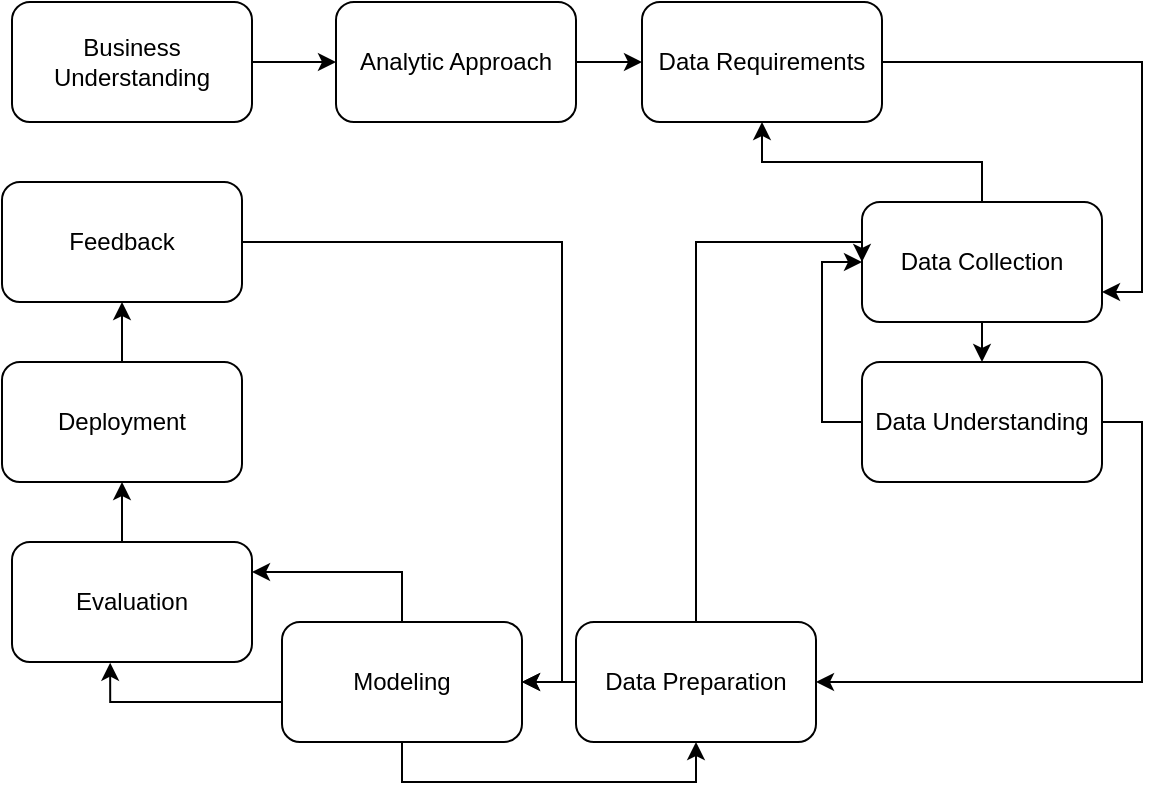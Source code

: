 <mxfile version="15.5.0" type="github">
  <diagram name="Page-1" id="12e1b939-464a-85fe-373e-61e167be1490">
    <mxGraphModel dx="1550" dy="786" grid="1" gridSize="10" guides="1" tooltips="1" connect="1" arrows="1" fold="1" page="1" pageScale="1.5" pageWidth="1169" pageHeight="826" background="none" math="0" shadow="0">
      <root>
        <mxCell id="0" />
        <mxCell id="1" parent="0" />
        <mxCell id="uOtaQ9722JwcPOMDpqTp-11" style="edgeStyle=orthogonalEdgeStyle;rounded=0;orthogonalLoop=1;jettySize=auto;html=1;exitX=1;exitY=0.5;exitDx=0;exitDy=0;entryX=0;entryY=0.5;entryDx=0;entryDy=0;" edge="1" parent="1" source="uOtaQ9722JwcPOMDpqTp-1" target="uOtaQ9722JwcPOMDpqTp-2">
          <mxGeometry relative="1" as="geometry" />
        </mxCell>
        <mxCell id="uOtaQ9722JwcPOMDpqTp-1" value="Business Understanding" style="rounded=1;whiteSpace=wrap;html=1;" vertex="1" parent="1">
          <mxGeometry x="195" y="430" width="120" height="60" as="geometry" />
        </mxCell>
        <mxCell id="uOtaQ9722JwcPOMDpqTp-12" style="edgeStyle=orthogonalEdgeStyle;rounded=0;orthogonalLoop=1;jettySize=auto;html=1;exitX=1;exitY=0.5;exitDx=0;exitDy=0;" edge="1" parent="1" source="uOtaQ9722JwcPOMDpqTp-2" target="uOtaQ9722JwcPOMDpqTp-3">
          <mxGeometry relative="1" as="geometry" />
        </mxCell>
        <mxCell id="uOtaQ9722JwcPOMDpqTp-2" value="Analytic Approach&lt;span style=&quot;color: rgba(0 , 0 , 0 , 0) ; font-family: monospace ; font-size: 0px&quot;&gt;%3CmxGraphModel%3E%3Croot%3E%3CmxCell%20id%3D%220%22%2F%3E%3CmxCell%20id%3D%221%22%20parent%3D%220%22%2F%3E%3CmxCell%20id%3D%222%22%20value%3D%22Business%20Understanding%22%20style%3D%22rounded%3D1%3BwhiteSpace%3Dwrap%3Bhtml%3D1%3B%22%20vertex%3D%221%22%20parent%3D%221%22%3E%3CmxGeometry%20x%3D%22180%22%20y%3D%22430%22%20width%3D%22120%22%20height%3D%2260%22%20as%3D%22geometry%22%2F%3E%3C%2FmxCell%3E%3C%2Froot%3E%3C%2FmxGraphModel%3E&lt;/span&gt;" style="rounded=1;whiteSpace=wrap;html=1;" vertex="1" parent="1">
          <mxGeometry x="357" y="430" width="120" height="60" as="geometry" />
        </mxCell>
        <mxCell id="uOtaQ9722JwcPOMDpqTp-13" style="edgeStyle=orthogonalEdgeStyle;rounded=0;orthogonalLoop=1;jettySize=auto;html=1;exitX=1;exitY=0.5;exitDx=0;exitDy=0;entryX=1;entryY=0.75;entryDx=0;entryDy=0;" edge="1" parent="1" source="uOtaQ9722JwcPOMDpqTp-3" target="uOtaQ9722JwcPOMDpqTp-4">
          <mxGeometry relative="1" as="geometry" />
        </mxCell>
        <mxCell id="uOtaQ9722JwcPOMDpqTp-3" value="Data Requirements" style="rounded=1;whiteSpace=wrap;html=1;" vertex="1" parent="1">
          <mxGeometry x="510" y="430" width="120" height="60" as="geometry" />
        </mxCell>
        <mxCell id="uOtaQ9722JwcPOMDpqTp-14" style="edgeStyle=orthogonalEdgeStyle;rounded=0;orthogonalLoop=1;jettySize=auto;html=1;exitX=0.5;exitY=0;exitDx=0;exitDy=0;entryX=0.5;entryY=1;entryDx=0;entryDy=0;" edge="1" parent="1" source="uOtaQ9722JwcPOMDpqTp-4" target="uOtaQ9722JwcPOMDpqTp-3">
          <mxGeometry relative="1" as="geometry" />
        </mxCell>
        <mxCell id="uOtaQ9722JwcPOMDpqTp-15" style="edgeStyle=orthogonalEdgeStyle;rounded=0;orthogonalLoop=1;jettySize=auto;html=1;exitX=0.5;exitY=1;exitDx=0;exitDy=0;entryX=0.5;entryY=0;entryDx=0;entryDy=0;" edge="1" parent="1" source="uOtaQ9722JwcPOMDpqTp-4" target="uOtaQ9722JwcPOMDpqTp-5">
          <mxGeometry relative="1" as="geometry" />
        </mxCell>
        <mxCell id="uOtaQ9722JwcPOMDpqTp-4" value="Data Collection" style="rounded=1;whiteSpace=wrap;html=1;" vertex="1" parent="1">
          <mxGeometry x="620" y="530" width="120" height="60" as="geometry" />
        </mxCell>
        <mxCell id="uOtaQ9722JwcPOMDpqTp-16" style="edgeStyle=orthogonalEdgeStyle;rounded=0;orthogonalLoop=1;jettySize=auto;html=1;exitX=0;exitY=0.5;exitDx=0;exitDy=0;entryX=0;entryY=0.5;entryDx=0;entryDy=0;" edge="1" parent="1" source="uOtaQ9722JwcPOMDpqTp-5" target="uOtaQ9722JwcPOMDpqTp-4">
          <mxGeometry relative="1" as="geometry" />
        </mxCell>
        <mxCell id="uOtaQ9722JwcPOMDpqTp-17" style="edgeStyle=orthogonalEdgeStyle;rounded=0;orthogonalLoop=1;jettySize=auto;html=1;exitX=1;exitY=0.5;exitDx=0;exitDy=0;entryX=1;entryY=0.5;entryDx=0;entryDy=0;" edge="1" parent="1" source="uOtaQ9722JwcPOMDpqTp-5" target="uOtaQ9722JwcPOMDpqTp-6">
          <mxGeometry relative="1" as="geometry" />
        </mxCell>
        <mxCell id="uOtaQ9722JwcPOMDpqTp-5" value="Data Understanding" style="rounded=1;whiteSpace=wrap;html=1;" vertex="1" parent="1">
          <mxGeometry x="620" y="610" width="120" height="60" as="geometry" />
        </mxCell>
        <mxCell id="uOtaQ9722JwcPOMDpqTp-18" style="edgeStyle=orthogonalEdgeStyle;rounded=0;orthogonalLoop=1;jettySize=auto;html=1;exitX=0.5;exitY=0;exitDx=0;exitDy=0;entryX=0;entryY=0.5;entryDx=0;entryDy=0;" edge="1" parent="1" source="uOtaQ9722JwcPOMDpqTp-6" target="uOtaQ9722JwcPOMDpqTp-4">
          <mxGeometry relative="1" as="geometry">
            <Array as="points">
              <mxPoint x="537" y="550" />
              <mxPoint x="620" y="550" />
            </Array>
          </mxGeometry>
        </mxCell>
        <mxCell id="uOtaQ9722JwcPOMDpqTp-19" style="edgeStyle=orthogonalEdgeStyle;rounded=0;orthogonalLoop=1;jettySize=auto;html=1;exitX=0;exitY=0.5;exitDx=0;exitDy=0;entryX=1;entryY=0.5;entryDx=0;entryDy=0;" edge="1" parent="1" source="uOtaQ9722JwcPOMDpqTp-6" target="uOtaQ9722JwcPOMDpqTp-7">
          <mxGeometry relative="1" as="geometry" />
        </mxCell>
        <mxCell id="uOtaQ9722JwcPOMDpqTp-6" value="Data Preparation" style="rounded=1;whiteSpace=wrap;html=1;" vertex="1" parent="1">
          <mxGeometry x="477" y="740" width="120" height="60" as="geometry" />
        </mxCell>
        <mxCell id="uOtaQ9722JwcPOMDpqTp-20" style="edgeStyle=orthogonalEdgeStyle;rounded=0;orthogonalLoop=1;jettySize=auto;html=1;exitX=0.5;exitY=1;exitDx=0;exitDy=0;entryX=0.5;entryY=1;entryDx=0;entryDy=0;" edge="1" parent="1" source="uOtaQ9722JwcPOMDpqTp-7" target="uOtaQ9722JwcPOMDpqTp-6">
          <mxGeometry relative="1" as="geometry" />
        </mxCell>
        <mxCell id="uOtaQ9722JwcPOMDpqTp-21" style="edgeStyle=orthogonalEdgeStyle;rounded=0;orthogonalLoop=1;jettySize=auto;html=1;exitX=0;exitY=0.5;exitDx=0;exitDy=0;entryX=0.409;entryY=1.006;entryDx=0;entryDy=0;entryPerimeter=0;" edge="1" parent="1" source="uOtaQ9722JwcPOMDpqTp-7" target="uOtaQ9722JwcPOMDpqTp-8">
          <mxGeometry relative="1" as="geometry">
            <Array as="points">
              <mxPoint x="330" y="780" />
              <mxPoint x="244" y="780" />
            </Array>
          </mxGeometry>
        </mxCell>
        <mxCell id="uOtaQ9722JwcPOMDpqTp-24" style="edgeStyle=orthogonalEdgeStyle;rounded=0;orthogonalLoop=1;jettySize=auto;html=1;exitX=0.5;exitY=0;exitDx=0;exitDy=0;entryX=1;entryY=0.25;entryDx=0;entryDy=0;" edge="1" parent="1" source="uOtaQ9722JwcPOMDpqTp-7" target="uOtaQ9722JwcPOMDpqTp-8">
          <mxGeometry relative="1" as="geometry" />
        </mxCell>
        <mxCell id="uOtaQ9722JwcPOMDpqTp-7" value="Modeling" style="rounded=1;whiteSpace=wrap;html=1;" vertex="1" parent="1">
          <mxGeometry x="330" y="740" width="120" height="60" as="geometry" />
        </mxCell>
        <mxCell id="uOtaQ9722JwcPOMDpqTp-25" style="edgeStyle=orthogonalEdgeStyle;rounded=0;orthogonalLoop=1;jettySize=auto;html=1;exitX=0.5;exitY=0;exitDx=0;exitDy=0;entryX=0.5;entryY=1;entryDx=0;entryDy=0;" edge="1" parent="1" source="uOtaQ9722JwcPOMDpqTp-8" target="uOtaQ9722JwcPOMDpqTp-9">
          <mxGeometry relative="1" as="geometry" />
        </mxCell>
        <mxCell id="uOtaQ9722JwcPOMDpqTp-8" value="Evaluation&lt;span style=&quot;color: rgba(0 , 0 , 0 , 0) ; font-family: monospace ; font-size: 0px&quot;&gt;%3CmxGraphModel%3E%3Croot%3E%3CmxCell%20id%3D%220%22%2F%3E%3CmxCell%20id%3D%221%22%20parent%3D%220%22%2F%3E%3CmxCell%20id%3D%222%22%20value%3D%22Modeling%22%20style%3D%22rounded%3D1%3BwhiteSpace%3Dwrap%3Bhtml%3D1%3B%22%20vertex%3D%221%22%20parent%3D%221%22%3E%3CmxGeometry%20x%3D%22290%22%20y%3D%22740%22%20width%3D%22120%22%20height%3D%2260%22%20as%3D%22geometry%22%2F%3E%3C%2FmxCell%3E%3C%2Froot%3E%3C%2FmxGraphModel%3E&lt;/span&gt;" style="rounded=1;whiteSpace=wrap;html=1;" vertex="1" parent="1">
          <mxGeometry x="195" y="700" width="120" height="60" as="geometry" />
        </mxCell>
        <mxCell id="uOtaQ9722JwcPOMDpqTp-26" style="edgeStyle=orthogonalEdgeStyle;rounded=0;orthogonalLoop=1;jettySize=auto;html=1;exitX=0.5;exitY=0;exitDx=0;exitDy=0;entryX=0.5;entryY=1;entryDx=0;entryDy=0;" edge="1" parent="1" source="uOtaQ9722JwcPOMDpqTp-9" target="uOtaQ9722JwcPOMDpqTp-10">
          <mxGeometry relative="1" as="geometry" />
        </mxCell>
        <mxCell id="uOtaQ9722JwcPOMDpqTp-9" value="Deployment" style="rounded=1;whiteSpace=wrap;html=1;" vertex="1" parent="1">
          <mxGeometry x="190" y="610" width="120" height="60" as="geometry" />
        </mxCell>
        <mxCell id="uOtaQ9722JwcPOMDpqTp-27" style="edgeStyle=orthogonalEdgeStyle;rounded=0;orthogonalLoop=1;jettySize=auto;html=1;exitX=1;exitY=0.5;exitDx=0;exitDy=0;entryX=1;entryY=0.5;entryDx=0;entryDy=0;" edge="1" parent="1" source="uOtaQ9722JwcPOMDpqTp-10" target="uOtaQ9722JwcPOMDpqTp-7">
          <mxGeometry relative="1" as="geometry" />
        </mxCell>
        <mxCell id="uOtaQ9722JwcPOMDpqTp-10" value="Feedback" style="rounded=1;whiteSpace=wrap;html=1;" vertex="1" parent="1">
          <mxGeometry x="190" y="520" width="120" height="60" as="geometry" />
        </mxCell>
      </root>
    </mxGraphModel>
  </diagram>
</mxfile>
